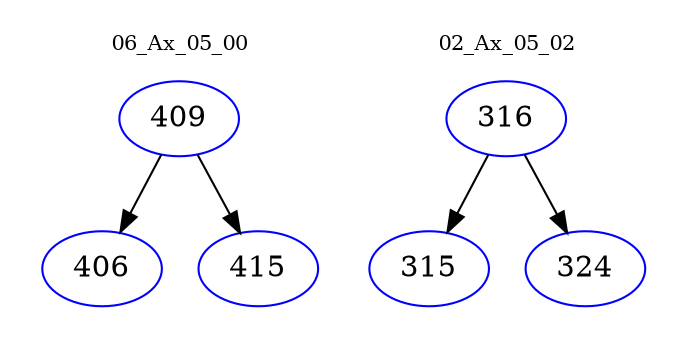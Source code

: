 digraph{
subgraph cluster_0 {
color = white
label = "06_Ax_05_00";
fontsize=10;
T0_409 [label="409", color="blue"]
T0_409 -> T0_406 [color="black"]
T0_406 [label="406", color="blue"]
T0_409 -> T0_415 [color="black"]
T0_415 [label="415", color="blue"]
}
subgraph cluster_1 {
color = white
label = "02_Ax_05_02";
fontsize=10;
T1_316 [label="316", color="blue"]
T1_316 -> T1_315 [color="black"]
T1_315 [label="315", color="blue"]
T1_316 -> T1_324 [color="black"]
T1_324 [label="324", color="blue"]
}
}
